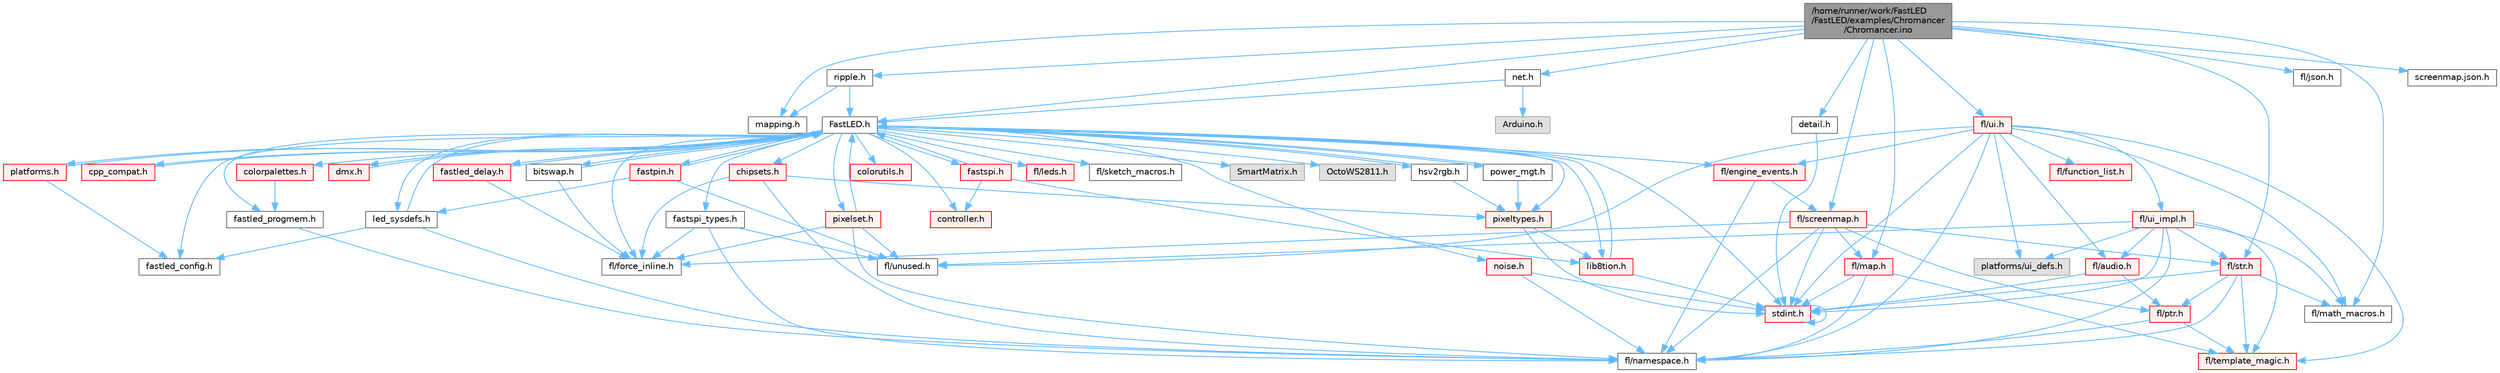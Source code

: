 digraph "/home/runner/work/FastLED/FastLED/examples/Chromancer/Chromancer.ino"
{
 // INTERACTIVE_SVG=YES
 // LATEX_PDF_SIZE
  bgcolor="transparent";
  edge [fontname=Helvetica,fontsize=10,labelfontname=Helvetica,labelfontsize=10];
  node [fontname=Helvetica,fontsize=10,shape=box,height=0.2,width=0.4];
  Node1 [id="Node000001",label="/home/runner/work/FastLED\l/FastLED/examples/Chromancer\l/Chromancer.ino",height=0.2,width=0.4,color="gray40", fillcolor="grey60", style="filled", fontcolor="black",tooltip=" "];
  Node1 -> Node2 [id="edge1_Node000001_Node000002",color="steelblue1",style="solid",tooltip=" "];
  Node2 [id="Node000002",label="mapping.h",height=0.2,width=0.4,color="grey40", fillcolor="white", style="filled",URL="$de/d0c/mapping_8h.html",tooltip=" "];
  Node1 -> Node3 [id="edge2_Node000001_Node000003",color="steelblue1",style="solid",tooltip=" "];
  Node3 [id="Node000003",label="net.h",height=0.2,width=0.4,color="grey40", fillcolor="white", style="filled",URL="$d7/d97/net_8h.html",tooltip=" "];
  Node3 -> Node4 [id="edge3_Node000003_Node000004",color="steelblue1",style="solid",tooltip=" "];
  Node4 [id="Node000004",label="Arduino.h",height=0.2,width=0.4,color="grey60", fillcolor="#E0E0E0", style="filled",tooltip=" "];
  Node3 -> Node5 [id="edge4_Node000003_Node000005",color="steelblue1",style="solid",tooltip=" "];
  Node5 [id="Node000005",label="FastLED.h",height=0.2,width=0.4,color="grey40", fillcolor="white", style="filled",URL="$db/d97/_fast_l_e_d_8h.html",tooltip="central include file for FastLED, defines the CFastLED class/object"];
  Node5 -> Node6 [id="edge5_Node000005_Node000006",color="steelblue1",style="solid",tooltip=" "];
  Node6 [id="Node000006",label="stdint.h",height=0.2,width=0.4,color="red", fillcolor="#FFF0F0", style="filled",URL="$df/dd8/stdint_8h.html",tooltip=" "];
  Node6 -> Node6 [id="edge6_Node000006_Node000006",color="steelblue1",style="solid",tooltip=" "];
  Node5 -> Node8 [id="edge7_Node000005_Node000008",color="steelblue1",style="solid",tooltip=" "];
  Node8 [id="Node000008",label="SmartMatrix.h",height=0.2,width=0.4,color="grey60", fillcolor="#E0E0E0", style="filled",tooltip=" "];
  Node5 -> Node9 [id="edge8_Node000005_Node000009",color="steelblue1",style="solid",tooltip=" "];
  Node9 [id="Node000009",label="OctoWS2811.h",height=0.2,width=0.4,color="grey60", fillcolor="#E0E0E0", style="filled",tooltip=" "];
  Node5 -> Node10 [id="edge9_Node000005_Node000010",color="steelblue1",style="solid",tooltip=" "];
  Node10 [id="Node000010",label="fl/force_inline.h",height=0.2,width=0.4,color="grey40", fillcolor="white", style="filled",URL="$d4/d64/force__inline_8h.html",tooltip=" "];
  Node5 -> Node11 [id="edge10_Node000005_Node000011",color="steelblue1",style="solid",tooltip=" "];
  Node11 [id="Node000011",label="cpp_compat.h",height=0.2,width=0.4,color="red", fillcolor="#FFF0F0", style="filled",URL="$d9/d13/cpp__compat_8h.html",tooltip="Compatibility functions based on C++ version."];
  Node11 -> Node5 [id="edge11_Node000011_Node000005",color="steelblue1",style="solid",tooltip=" "];
  Node5 -> Node13 [id="edge12_Node000005_Node000013",color="steelblue1",style="solid",tooltip=" "];
  Node13 [id="Node000013",label="fastled_config.h",height=0.2,width=0.4,color="grey40", fillcolor="white", style="filled",URL="$d5/d11/fastled__config_8h.html",tooltip="Contains definitions that can be used to configure FastLED at compile time."];
  Node5 -> Node14 [id="edge13_Node000005_Node000014",color="steelblue1",style="solid",tooltip=" "];
  Node14 [id="Node000014",label="led_sysdefs.h",height=0.2,width=0.4,color="grey40", fillcolor="white", style="filled",URL="$d9/d3e/led__sysdefs_8h.html",tooltip="Determines which platform system definitions to include."];
  Node14 -> Node5 [id="edge14_Node000014_Node000005",color="steelblue1",style="solid",tooltip=" "];
  Node14 -> Node13 [id="edge15_Node000014_Node000013",color="steelblue1",style="solid",tooltip=" "];
  Node14 -> Node15 [id="edge16_Node000014_Node000015",color="steelblue1",style="solid",tooltip=" "];
  Node15 [id="Node000015",label="fl/namespace.h",height=0.2,width=0.4,color="grey40", fillcolor="white", style="filled",URL="$df/d2a/namespace_8h.html",tooltip="Implements the FastLED namespace macros."];
  Node5 -> Node16 [id="edge17_Node000005_Node000016",color="steelblue1",style="solid",tooltip=" "];
  Node16 [id="Node000016",label="fastled_delay.h",height=0.2,width=0.4,color="red", fillcolor="#FFF0F0", style="filled",URL="$d0/da8/fastled__delay_8h.html",tooltip="Utility functions and classes for managing delay cycles."];
  Node16 -> Node5 [id="edge18_Node000016_Node000005",color="steelblue1",style="solid",tooltip=" "];
  Node16 -> Node10 [id="edge19_Node000016_Node000010",color="steelblue1",style="solid",tooltip=" "];
  Node5 -> Node18 [id="edge20_Node000005_Node000018",color="steelblue1",style="solid",tooltip=" "];
  Node18 [id="Node000018",label="bitswap.h",height=0.2,width=0.4,color="grey40", fillcolor="white", style="filled",URL="$de/ded/bitswap_8h.html",tooltip="Functions for doing a rotation of bits/bytes used by parallel output."];
  Node18 -> Node5 [id="edge21_Node000018_Node000005",color="steelblue1",style="solid",tooltip=" "];
  Node18 -> Node10 [id="edge22_Node000018_Node000010",color="steelblue1",style="solid",tooltip=" "];
  Node5 -> Node19 [id="edge23_Node000005_Node000019",color="steelblue1",style="solid",tooltip=" "];
  Node19 [id="Node000019",label="controller.h",height=0.2,width=0.4,color="red", fillcolor="#FFF0F0", style="filled",URL="$d2/dd9/controller_8h.html",tooltip="deprecated: base definitions used by led controllers for writing out led data"];
  Node5 -> Node73 [id="edge24_Node000005_Node000073",color="steelblue1",style="solid",tooltip=" "];
  Node73 [id="Node000073",label="fastpin.h",height=0.2,width=0.4,color="red", fillcolor="#FFF0F0", style="filled",URL="$db/d65/fastpin_8h.html",tooltip="Class base definitions for defining fast pin access."];
  Node73 -> Node5 [id="edge25_Node000073_Node000005",color="steelblue1",style="solid",tooltip=" "];
  Node73 -> Node14 [id="edge26_Node000073_Node000014",color="steelblue1",style="solid",tooltip=" "];
  Node73 -> Node40 [id="edge27_Node000073_Node000040",color="steelblue1",style="solid",tooltip=" "];
  Node40 [id="Node000040",label="fl/unused.h",height=0.2,width=0.4,color="grey40", fillcolor="white", style="filled",URL="$d8/d4b/unused_8h.html",tooltip=" "];
  Node5 -> Node74 [id="edge28_Node000005_Node000074",color="steelblue1",style="solid",tooltip=" "];
  Node74 [id="Node000074",label="fastspi_types.h",height=0.2,width=0.4,color="grey40", fillcolor="white", style="filled",URL="$d2/ddb/fastspi__types_8h.html",tooltip="Data types and constants used by SPI interfaces."];
  Node74 -> Node10 [id="edge29_Node000074_Node000010",color="steelblue1",style="solid",tooltip=" "];
  Node74 -> Node15 [id="edge30_Node000074_Node000015",color="steelblue1",style="solid",tooltip=" "];
  Node74 -> Node40 [id="edge31_Node000074_Node000040",color="steelblue1",style="solid",tooltip=" "];
  Node5 -> Node75 [id="edge32_Node000005_Node000075",color="steelblue1",style="solid",tooltip=" "];
  Node75 [id="Node000075",label="dmx.h",height=0.2,width=0.4,color="red", fillcolor="#FFF0F0", style="filled",URL="$d3/de1/dmx_8h.html",tooltip="Defines the DMX512-based LED controllers."];
  Node75 -> Node5 [id="edge33_Node000075_Node000005",color="steelblue1",style="solid",tooltip=" "];
  Node5 -> Node78 [id="edge34_Node000005_Node000078",color="steelblue1",style="solid",tooltip=" "];
  Node78 [id="Node000078",label="platforms.h",height=0.2,width=0.4,color="red", fillcolor="#FFF0F0", style="filled",URL="$da/dc9/platforms_8h.html",tooltip="Determines which platforms headers to include."];
  Node78 -> Node5 [id="edge35_Node000078_Node000005",color="steelblue1",style="solid",tooltip=" "];
  Node78 -> Node13 [id="edge36_Node000078_Node000013",color="steelblue1",style="solid",tooltip=" "];
  Node5 -> Node80 [id="edge37_Node000005_Node000080",color="steelblue1",style="solid",tooltip=" "];
  Node80 [id="Node000080",label="fastled_progmem.h",height=0.2,width=0.4,color="grey40", fillcolor="white", style="filled",URL="$df/dab/fastled__progmem_8h.html",tooltip="Wrapper definitions to allow seamless use of PROGMEM in environments that have it."];
  Node80 -> Node15 [id="edge38_Node000080_Node000015",color="steelblue1",style="solid",tooltip=" "];
  Node5 -> Node22 [id="edge39_Node000005_Node000022",color="steelblue1",style="solid",tooltip=" "];
  Node22 [id="Node000022",label="lib8tion.h",height=0.2,width=0.4,color="red", fillcolor="#FFF0F0", style="filled",URL="$df/da5/lib8tion_8h.html",tooltip="Fast, efficient 8-bit math functions specifically designed for high-performance LED programming."];
  Node22 -> Node5 [id="edge40_Node000022_Node000005",color="steelblue1",style="solid",tooltip=" "];
  Node22 -> Node6 [id="edge41_Node000022_Node000006",color="steelblue1",style="solid",tooltip=" "];
  Node5 -> Node21 [id="edge42_Node000005_Node000021",color="steelblue1",style="solid",tooltip=" "];
  Node21 [id="Node000021",label="pixeltypes.h",height=0.2,width=0.4,color="red", fillcolor="#FFF0F0", style="filled",URL="$d2/dba/pixeltypes_8h.html",tooltip="Includes defintions for RGB and HSV pixels."];
  Node21 -> Node6 [id="edge43_Node000021_Node000006",color="steelblue1",style="solid",tooltip=" "];
  Node21 -> Node22 [id="edge44_Node000021_Node000022",color="steelblue1",style="solid",tooltip=" "];
  Node5 -> Node81 [id="edge45_Node000005_Node000081",color="steelblue1",style="solid",tooltip=" "];
  Node81 [id="Node000081",label="hsv2rgb.h",height=0.2,width=0.4,color="grey40", fillcolor="white", style="filled",URL="$de/d9a/hsv2rgb_8h.html",tooltip="Functions to convert from the HSV colorspace to the RGB colorspace."];
  Node81 -> Node5 [id="edge46_Node000081_Node000005",color="steelblue1",style="solid",tooltip=" "];
  Node81 -> Node21 [id="edge47_Node000081_Node000021",color="steelblue1",style="solid",tooltip=" "];
  Node5 -> Node82 [id="edge48_Node000005_Node000082",color="steelblue1",style="solid",tooltip=" "];
  Node82 [id="Node000082",label="colorutils.h",height=0.2,width=0.4,color="red", fillcolor="#FFF0F0", style="filled",URL="$d1/dfb/colorutils_8h.html",tooltip=" "];
  Node5 -> Node87 [id="edge49_Node000005_Node000087",color="steelblue1",style="solid",tooltip=" "];
  Node87 [id="Node000087",label="pixelset.h",height=0.2,width=0.4,color="red", fillcolor="#FFF0F0", style="filled",URL="$d4/d46/pixelset_8h.html",tooltip="Declares classes for managing logical groups of LEDs."];
  Node87 -> Node10 [id="edge50_Node000087_Node000010",color="steelblue1",style="solid",tooltip=" "];
  Node87 -> Node15 [id="edge51_Node000087_Node000015",color="steelblue1",style="solid",tooltip=" "];
  Node87 -> Node40 [id="edge52_Node000087_Node000040",color="steelblue1",style="solid",tooltip=" "];
  Node87 -> Node5 [id="edge53_Node000087_Node000005",color="steelblue1",style="solid",tooltip=" "];
  Node5 -> Node88 [id="edge54_Node000005_Node000088",color="steelblue1",style="solid",tooltip=" "];
  Node88 [id="Node000088",label="colorpalettes.h",height=0.2,width=0.4,color="red", fillcolor="#FFF0F0", style="filled",URL="$dc/dcc/colorpalettes_8h.html",tooltip="Declarations for the predefined color palettes supplied by FastLED."];
  Node88 -> Node80 [id="edge55_Node000088_Node000080",color="steelblue1",style="solid",tooltip=" "];
  Node5 -> Node89 [id="edge56_Node000005_Node000089",color="steelblue1",style="solid",tooltip=" "];
  Node89 [id="Node000089",label="noise.h",height=0.2,width=0.4,color="red", fillcolor="#FFF0F0", style="filled",URL="$d1/d31/noise_8h.html",tooltip="Functions to generate and fill arrays with noise."];
  Node89 -> Node6 [id="edge57_Node000089_Node000006",color="steelblue1",style="solid",tooltip=" "];
  Node89 -> Node15 [id="edge58_Node000089_Node000015",color="steelblue1",style="solid",tooltip=" "];
  Node5 -> Node90 [id="edge59_Node000005_Node000090",color="steelblue1",style="solid",tooltip=" "];
  Node90 [id="Node000090",label="power_mgt.h",height=0.2,width=0.4,color="grey40", fillcolor="white", style="filled",URL="$dc/d5b/power__mgt_8h.html",tooltip="Functions to limit the power used by FastLED."];
  Node90 -> Node5 [id="edge60_Node000090_Node000005",color="steelblue1",style="solid",tooltip=" "];
  Node90 -> Node21 [id="edge61_Node000090_Node000021",color="steelblue1",style="solid",tooltip=" "];
  Node5 -> Node91 [id="edge62_Node000005_Node000091",color="steelblue1",style="solid",tooltip=" "];
  Node91 [id="Node000091",label="fastspi.h",height=0.2,width=0.4,color="red", fillcolor="#FFF0F0", style="filled",URL="$d6/ddc/fastspi_8h.html",tooltip="Serial peripheral interface (SPI) definitions per platform."];
  Node91 -> Node5 [id="edge63_Node000091_Node000005",color="steelblue1",style="solid",tooltip=" "];
  Node91 -> Node19 [id="edge64_Node000091_Node000019",color="steelblue1",style="solid",tooltip=" "];
  Node91 -> Node22 [id="edge65_Node000091_Node000022",color="steelblue1",style="solid",tooltip=" "];
  Node5 -> Node93 [id="edge66_Node000005_Node000093",color="steelblue1",style="solid",tooltip=" "];
  Node93 [id="Node000093",label="chipsets.h",height=0.2,width=0.4,color="red", fillcolor="#FFF0F0", style="filled",URL="$db/d66/chipsets_8h.html",tooltip="Contains the bulk of the definitions for the various LED chipsets supported."];
  Node93 -> Node21 [id="edge67_Node000093_Node000021",color="steelblue1",style="solid",tooltip=" "];
  Node93 -> Node10 [id="edge68_Node000093_Node000010",color="steelblue1",style="solid",tooltip=" "];
  Node93 -> Node15 [id="edge69_Node000093_Node000015",color="steelblue1",style="solid",tooltip=" "];
  Node5 -> Node62 [id="edge70_Node000005_Node000062",color="steelblue1",style="solid",tooltip=" "];
  Node62 [id="Node000062",label="fl/engine_events.h",height=0.2,width=0.4,color="red", fillcolor="#FFF0F0", style="filled",URL="$db/dc0/engine__events_8h.html",tooltip=" "];
  Node62 -> Node15 [id="edge71_Node000062_Node000015",color="steelblue1",style="solid",tooltip=" "];
  Node62 -> Node63 [id="edge72_Node000062_Node000063",color="steelblue1",style="solid",tooltip=" "];
  Node63 [id="Node000063",label="fl/screenmap.h",height=0.2,width=0.4,color="red", fillcolor="#FFF0F0", style="filled",URL="$d7/d97/screenmap_8h.html",tooltip=" "];
  Node63 -> Node6 [id="edge73_Node000063_Node000006",color="steelblue1",style="solid",tooltip=" "];
  Node63 -> Node10 [id="edge74_Node000063_Node000010",color="steelblue1",style="solid",tooltip=" "];
  Node63 -> Node34 [id="edge75_Node000063_Node000034",color="steelblue1",style="solid",tooltip=" "];
  Node34 [id="Node000034",label="fl/ptr.h",height=0.2,width=0.4,color="red", fillcolor="#FFF0F0", style="filled",URL="$dd/d98/ptr_8h.html",tooltip=" "];
  Node34 -> Node15 [id="edge76_Node000034_Node000015",color="steelblue1",style="solid",tooltip=" "];
  Node34 -> Node42 [id="edge77_Node000034_Node000042",color="steelblue1",style="solid",tooltip=" "];
  Node42 [id="Node000042",label="fl/template_magic.h",height=0.2,width=0.4,color="red", fillcolor="#FFF0F0", style="filled",URL="$d8/d0c/template__magic_8h.html",tooltip=" "];
  Node63 -> Node65 [id="edge78_Node000063_Node000065",color="steelblue1",style="solid",tooltip=" "];
  Node65 [id="Node000065",label="fl/map.h",height=0.2,width=0.4,color="red", fillcolor="#FFF0F0", style="filled",URL="$dc/db7/map_8h.html",tooltip=" "];
  Node65 -> Node6 [id="edge79_Node000065_Node000006",color="steelblue1",style="solid",tooltip=" "];
  Node65 -> Node15 [id="edge80_Node000065_Node000015",color="steelblue1",style="solid",tooltip=" "];
  Node65 -> Node42 [id="edge81_Node000065_Node000042",color="steelblue1",style="solid",tooltip=" "];
  Node63 -> Node15 [id="edge82_Node000063_Node000015",color="steelblue1",style="solid",tooltip=" "];
  Node63 -> Node28 [id="edge83_Node000063_Node000028",color="steelblue1",style="solid",tooltip=" "];
  Node28 [id="Node000028",label="fl/str.h",height=0.2,width=0.4,color="red", fillcolor="#FFF0F0", style="filled",URL="$d1/d93/str_8h.html",tooltip=" "];
  Node28 -> Node6 [id="edge84_Node000028_Node000006",color="steelblue1",style="solid",tooltip=" "];
  Node28 -> Node33 [id="edge85_Node000028_Node000033",color="steelblue1",style="solid",tooltip=" "];
  Node33 [id="Node000033",label="fl/math_macros.h",height=0.2,width=0.4,color="grey40", fillcolor="white", style="filled",URL="$d8/db8/math__macros_8h.html",tooltip=" "];
  Node28 -> Node15 [id="edge86_Node000028_Node000015",color="steelblue1",style="solid",tooltip=" "];
  Node28 -> Node34 [id="edge87_Node000028_Node000034",color="steelblue1",style="solid",tooltip=" "];
  Node28 -> Node42 [id="edge88_Node000028_Node000042",color="steelblue1",style="solid",tooltip=" "];
  Node5 -> Node94 [id="edge89_Node000005_Node000094",color="steelblue1",style="solid",tooltip=" "];
  Node94 [id="Node000094",label="fl/leds.h",height=0.2,width=0.4,color="red", fillcolor="#FFF0F0", style="filled",URL="$da/d78/leds_8h.html",tooltip=" "];
  Node5 -> Node95 [id="edge90_Node000005_Node000095",color="steelblue1",style="solid",tooltip=" "];
  Node95 [id="Node000095",label="fl/sketch_macros.h",height=0.2,width=0.4,color="grey40", fillcolor="white", style="filled",URL="$d1/dbc/sketch__macros_8h.html",tooltip=" "];
  Node1 -> Node96 [id="edge91_Node000001_Node000096",color="steelblue1",style="solid",tooltip=" "];
  Node96 [id="Node000096",label="ripple.h",height=0.2,width=0.4,color="grey40", fillcolor="white", style="filled",URL="$de/de3/ripple_8h.html",tooltip=" "];
  Node96 -> Node5 [id="edge92_Node000096_Node000005",color="steelblue1",style="solid",tooltip=" "];
  Node96 -> Node2 [id="edge93_Node000096_Node000002",color="steelblue1",style="solid",tooltip=" "];
  Node1 -> Node5 [id="edge94_Node000001_Node000005",color="steelblue1",style="solid",tooltip=" "];
  Node1 -> Node97 [id="edge95_Node000001_Node000097",color="steelblue1",style="solid",tooltip=" "];
  Node97 [id="Node000097",label="detail.h",height=0.2,width=0.4,color="grey40", fillcolor="white", style="filled",URL="$d3/d97/detail_8h.html",tooltip=" "];
  Node97 -> Node6 [id="edge96_Node000097_Node000006",color="steelblue1",style="solid",tooltip=" "];
  Node1 -> Node63 [id="edge97_Node000001_Node000063",color="steelblue1",style="solid",tooltip=" "];
  Node1 -> Node33 [id="edge98_Node000001_Node000033",color="steelblue1",style="solid",tooltip=" "];
  Node1 -> Node98 [id="edge99_Node000001_Node000098",color="steelblue1",style="solid",tooltip=" "];
  Node98 [id="Node000098",label="fl/json.h",height=0.2,width=0.4,color="grey40", fillcolor="white", style="filled",URL="$d7/d91/fl_2json_8h.html",tooltip=" "];
  Node1 -> Node99 [id="edge100_Node000001_Node000099",color="steelblue1",style="solid",tooltip=" "];
  Node99 [id="Node000099",label="fl/ui.h",height=0.2,width=0.4,color="red", fillcolor="#FFF0F0", style="filled",URL="$d9/d3b/ui_8h.html",tooltip=" "];
  Node99 -> Node6 [id="edge101_Node000099_Node000006",color="steelblue1",style="solid",tooltip=" "];
  Node99 -> Node100 [id="edge102_Node000099_Node000100",color="steelblue1",style="solid",tooltip=" "];
  Node100 [id="Node000100",label="fl/audio.h",height=0.2,width=0.4,color="red", fillcolor="#FFF0F0", style="filled",URL="$da/d09/audio_8h.html",tooltip=" "];
  Node100 -> Node34 [id="edge103_Node000100_Node000034",color="steelblue1",style="solid",tooltip=" "];
  Node100 -> Node6 [id="edge104_Node000100_Node000006",color="steelblue1",style="solid",tooltip=" "];
  Node99 -> Node62 [id="edge105_Node000099_Node000062",color="steelblue1",style="solid",tooltip=" "];
  Node99 -> Node103 [id="edge106_Node000099_Node000103",color="steelblue1",style="solid",tooltip=" "];
  Node103 [id="Node000103",label="fl/function_list.h",height=0.2,width=0.4,color="red", fillcolor="#FFF0F0", style="filled",URL="$d0/d64/function__list_8h.html",tooltip=" "];
  Node99 -> Node33 [id="edge107_Node000099_Node000033",color="steelblue1",style="solid",tooltip=" "];
  Node99 -> Node15 [id="edge108_Node000099_Node000015",color="steelblue1",style="solid",tooltip=" "];
  Node99 -> Node42 [id="edge109_Node000099_Node000042",color="steelblue1",style="solid",tooltip=" "];
  Node99 -> Node105 [id="edge110_Node000099_Node000105",color="steelblue1",style="solid",tooltip=" "];
  Node105 [id="Node000105",label="fl/ui_impl.h",height=0.2,width=0.4,color="red", fillcolor="#FFF0F0", style="filled",URL="$d6/dc0/ui__impl_8h.html",tooltip=" "];
  Node105 -> Node6 [id="edge111_Node000105_Node000006",color="steelblue1",style="solid",tooltip=" "];
  Node105 -> Node100 [id="edge112_Node000105_Node000100",color="steelblue1",style="solid",tooltip=" "];
  Node105 -> Node33 [id="edge113_Node000105_Node000033",color="steelblue1",style="solid",tooltip=" "];
  Node105 -> Node15 [id="edge114_Node000105_Node000015",color="steelblue1",style="solid",tooltip=" "];
  Node105 -> Node28 [id="edge115_Node000105_Node000028",color="steelblue1",style="solid",tooltip=" "];
  Node105 -> Node42 [id="edge116_Node000105_Node000042",color="steelblue1",style="solid",tooltip=" "];
  Node105 -> Node40 [id="edge117_Node000105_Node000040",color="steelblue1",style="solid",tooltip=" "];
  Node105 -> Node109 [id="edge118_Node000105_Node000109",color="steelblue1",style="solid",tooltip=" "];
  Node109 [id="Node000109",label="platforms/ui_defs.h",height=0.2,width=0.4,color="grey60", fillcolor="#E0E0E0", style="filled",tooltip=" "];
  Node99 -> Node40 [id="edge119_Node000099_Node000040",color="steelblue1",style="solid",tooltip=" "];
  Node99 -> Node109 [id="edge120_Node000099_Node000109",color="steelblue1",style="solid",tooltip=" "];
  Node1 -> Node65 [id="edge121_Node000001_Node000065",color="steelblue1",style="solid",tooltip=" "];
  Node1 -> Node112 [id="edge122_Node000001_Node000112",color="steelblue1",style="solid",tooltip=" "];
  Node112 [id="Node000112",label="screenmap.json.h",height=0.2,width=0.4,color="grey40", fillcolor="white", style="filled",URL="$da/d23/screenmap_8json_8h.html",tooltip=" "];
  Node1 -> Node28 [id="edge123_Node000001_Node000028",color="steelblue1",style="solid",tooltip=" "];
}
